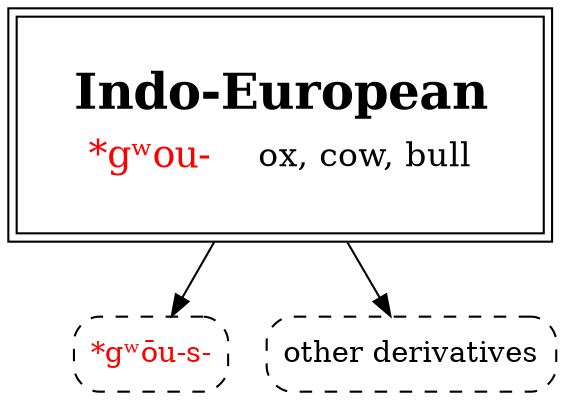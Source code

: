 strict digraph {
/* sources: AHD */
node [shape=none]

gwou [label=<<table border="0"><tr><td colspan="2"><font point-size="24"><b>Indo-European</b></font></td></tr><tr><td><font point-size="18" color="red">*gʷou-</font></td><td><font point-size="16">ox, cow, bull</font></td></tr></table>> tooltip="Indo-European \"*gʷou-\" ox, cow, bull" shape=box peripheries=2 margin=.3]

gwous [label=<<font color="red">*gʷōu-s-</font>> shape=box style="dashed,rounded" URL="gwou-ox1.svg" tooltip="*gʷōu-s-"]
other [label=<other derivatives> shape=box style="dashed,rounded" URL="gwou-ox2.svg" tooltip="other derivatives"]

gwou -> { gwous other }

}
